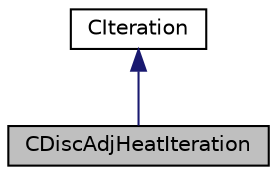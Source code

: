 digraph "CDiscAdjHeatIteration"
{
 // LATEX_PDF_SIZE
  edge [fontname="Helvetica",fontsize="10",labelfontname="Helvetica",labelfontsize="10"];
  node [fontname="Helvetica",fontsize="10",shape=record];
  Node1 [label="CDiscAdjHeatIteration",height=0.2,width=0.4,color="black", fillcolor="grey75", style="filled", fontcolor="black",tooltip="Class for driving an iteration of the discrete adjoint heat equation."];
  Node2 -> Node1 [dir="back",color="midnightblue",fontsize="10",style="solid",fontname="Helvetica"];
  Node2 [label="CIteration",height=0.2,width=0.4,color="black", fillcolor="white", style="filled",URL="$classCIteration.html",tooltip="Parent class for defining a single iteration of a physics problem."];
}
